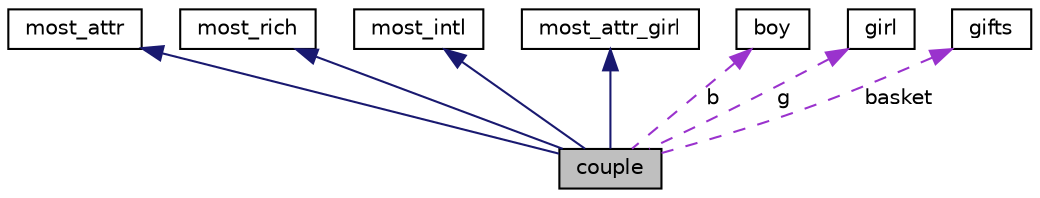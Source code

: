digraph "couple"
{
  edge [fontname="Helvetica",fontsize="10",labelfontname="Helvetica",labelfontsize="10"];
  node [fontname="Helvetica",fontsize="10",shape=record];
  Node1 [label="couple",height=0.2,width=0.4,color="black", fillcolor="grey75", style="filled", fontcolor="black"];
  Node2 -> Node1 [dir="back",color="midnightblue",fontsize="10",style="solid",fontname="Helvetica"];
  Node2 [label="most_attr",height=0.2,width=0.4,color="black", fillcolor="white", style="filled",URL="$classmost__attr.html",tooltip="class most_attr. "];
  Node3 -> Node1 [dir="back",color="midnightblue",fontsize="10",style="solid",fontname="Helvetica"];
  Node3 [label="most_rich",height=0.2,width=0.4,color="black", fillcolor="white", style="filled",URL="$classmost__rich.html",tooltip="class most_rich. "];
  Node4 -> Node1 [dir="back",color="midnightblue",fontsize="10",style="solid",fontname="Helvetica"];
  Node4 [label="most_intl",height=0.2,width=0.4,color="black", fillcolor="white", style="filled",URL="$classmost__intl.html",tooltip="class most_intl. "];
  Node5 -> Node1 [dir="back",color="midnightblue",fontsize="10",style="solid",fontname="Helvetica"];
  Node5 [label="most_attr_girl",height=0.2,width=0.4,color="black", fillcolor="white", style="filled",URL="$classmost__attr__girl.html",tooltip="class most_attr_girl. "];
  Node6 -> Node1 [dir="back",color="darkorchid3",fontsize="10",style="dashed",label=" b" ,fontname="Helvetica"];
  Node6 [label="boy",height=0.2,width=0.4,color="black", fillcolor="white", style="filled",URL="$classboy.html",tooltip="class boy. "];
  Node7 -> Node1 [dir="back",color="darkorchid3",fontsize="10",style="dashed",label=" g" ,fontname="Helvetica"];
  Node7 [label="girl",height=0.2,width=0.4,color="black", fillcolor="white", style="filled",URL="$classgirl.html",tooltip="class girl "];
  Node8 -> Node1 [dir="back",color="darkorchid3",fontsize="10",style="dashed",label=" basket" ,fontname="Helvetica"];
  Node8 [label="gifts",height=0.2,width=0.4,color="black", fillcolor="white", style="filled",URL="$classgifts.html",tooltip="class gifts. "];
}
